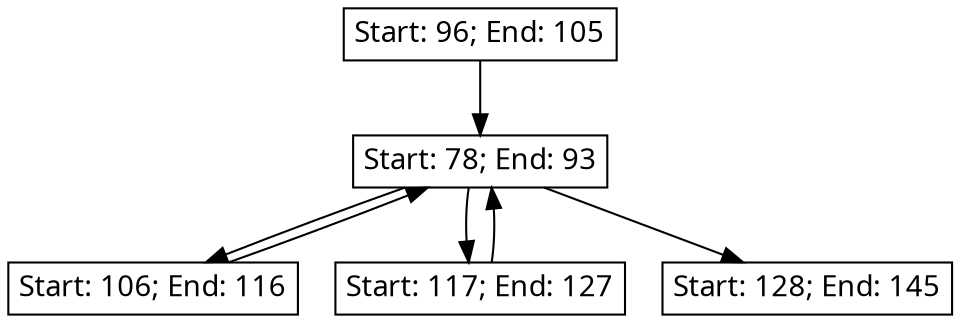 strict digraph "" {
	node [fontname=sans,
		height=0.1,
		label="\N",
		margin=0.07,
		shape=box,
		width=0.1
	];
	96	[end=105,
		label="Start: 96; End: 105",
		start=96,
		target1=78];
	78	[end=93,
		label="Start: 78; End: 93",
		start=78,
		target1=106,
		target2=117,
		target3=128];
	96 -> 78;
	106	[end=116,
		label="Start: 106; End: 116",
		start=106,
		target1=78];
	78 -> 106;
	117	[end=127,
		label="Start: 117; End: 127",
		start=117,
		target1=78];
	78 -> 117;
	128	[end=145,
		label="Start: 128; End: 145",
		start=128];
	78 -> 128;
	106 -> 78;
	117 -> 78;
}
